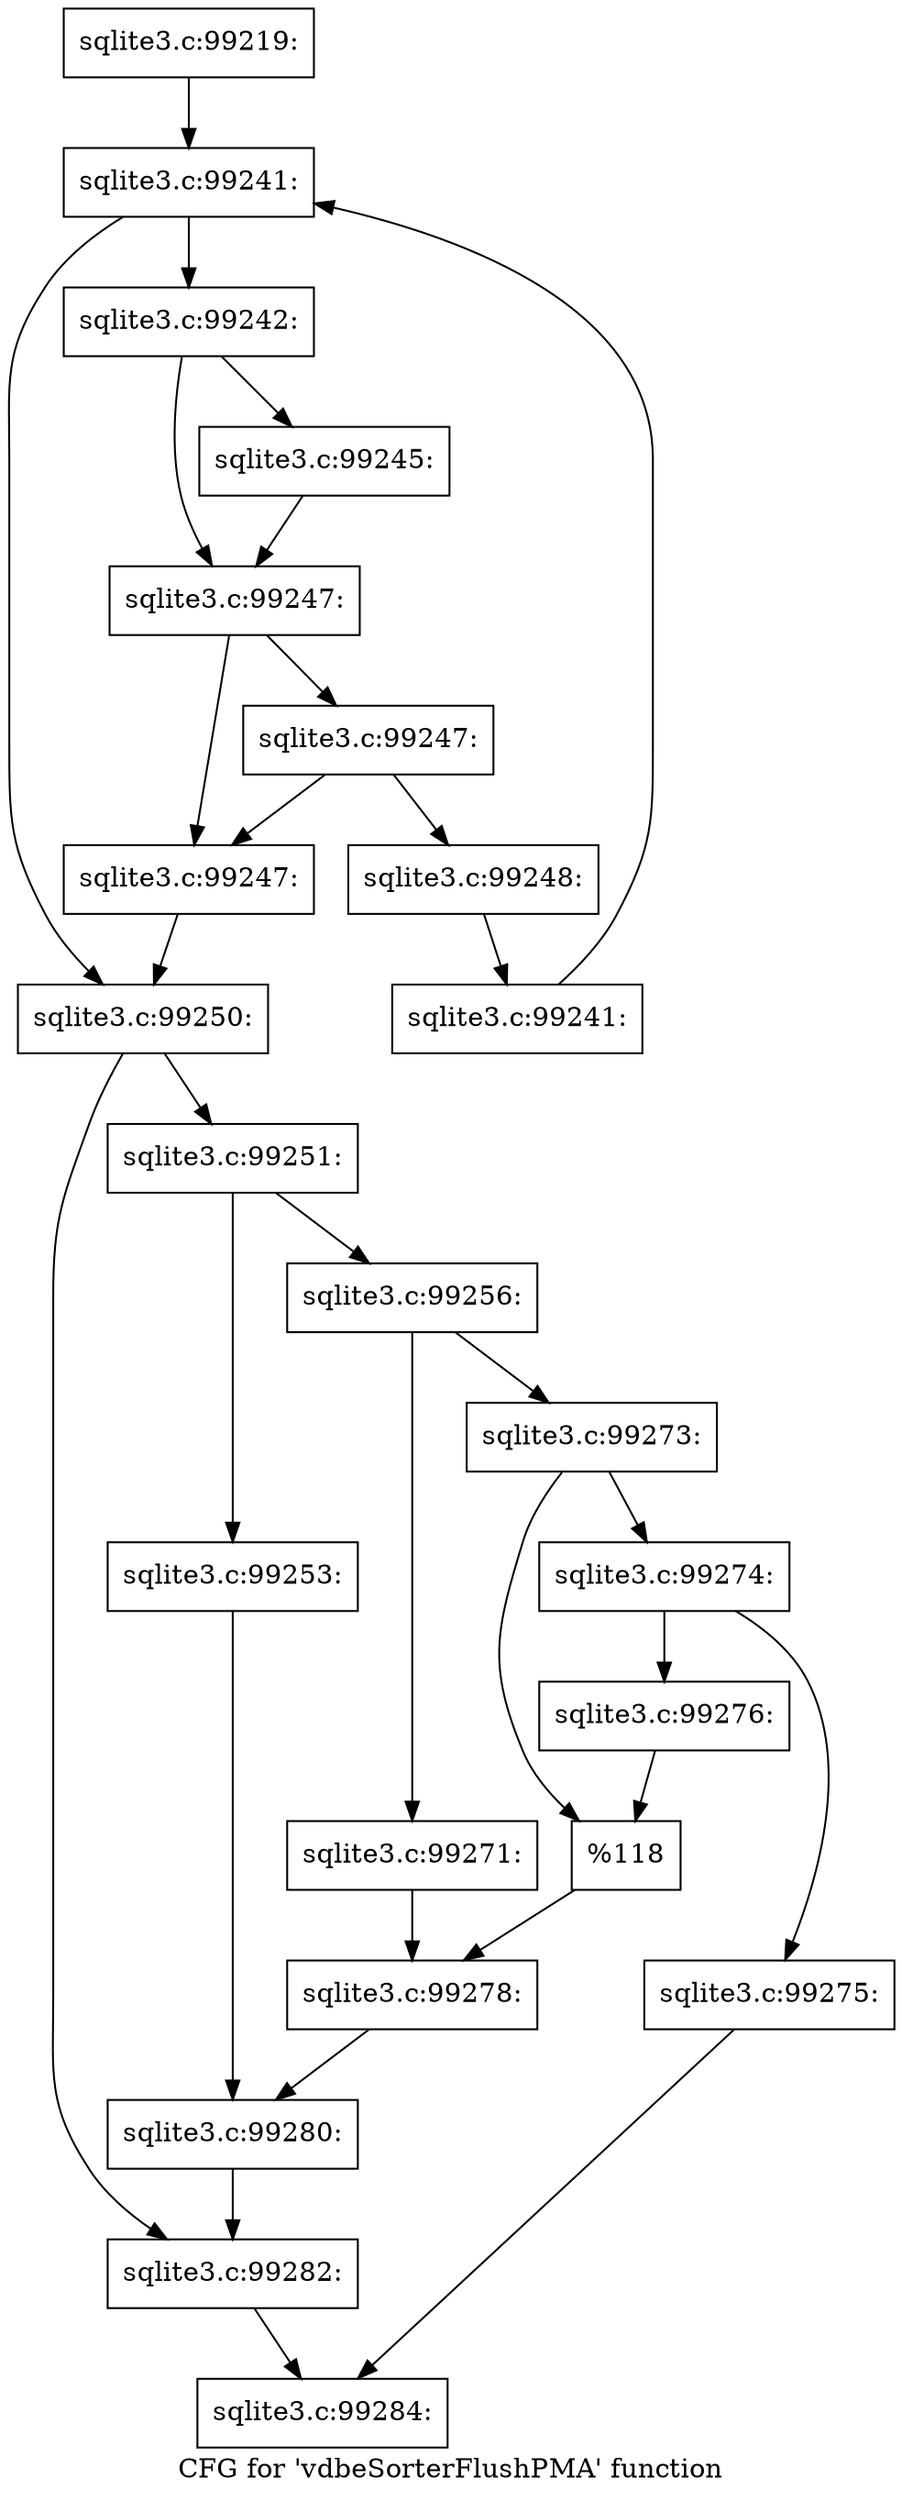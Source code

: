 digraph "CFG for 'vdbeSorterFlushPMA' function" {
	label="CFG for 'vdbeSorterFlushPMA' function";

	Node0x55c0f777b500 [shape=record,label="{sqlite3.c:99219:}"];
	Node0x55c0f777b500 -> Node0x55c0f77a4730;
	Node0x55c0f77a4730 [shape=record,label="{sqlite3.c:99241:}"];
	Node0x55c0f77a4730 -> Node0x55c0f77a4950;
	Node0x55c0f77a4730 -> Node0x55c0f77a4580;
	Node0x55c0f77a4950 [shape=record,label="{sqlite3.c:99242:}"];
	Node0x55c0f77a4950 -> Node0x55c0f77a5bb0;
	Node0x55c0f77a4950 -> Node0x55c0f77a5c00;
	Node0x55c0f77a5bb0 [shape=record,label="{sqlite3.c:99245:}"];
	Node0x55c0f77a5bb0 -> Node0x55c0f77a5c00;
	Node0x55c0f77a5c00 [shape=record,label="{sqlite3.c:99247:}"];
	Node0x55c0f77a5c00 -> Node0x55c0f77a6400;
	Node0x55c0f77a5c00 -> Node0x55c0f77a64a0;
	Node0x55c0f77a64a0 [shape=record,label="{sqlite3.c:99247:}"];
	Node0x55c0f77a64a0 -> Node0x55c0f77a6400;
	Node0x55c0f77a64a0 -> Node0x55c0f77a6450;
	Node0x55c0f77a6400 [shape=record,label="{sqlite3.c:99247:}"];
	Node0x55c0f77a6400 -> Node0x55c0f77a4580;
	Node0x55c0f77a6450 [shape=record,label="{sqlite3.c:99248:}"];
	Node0x55c0f77a6450 -> Node0x55c0f77a48c0;
	Node0x55c0f77a48c0 [shape=record,label="{sqlite3.c:99241:}"];
	Node0x55c0f77a48c0 -> Node0x55c0f77a4730;
	Node0x55c0f77a4580 [shape=record,label="{sqlite3.c:99250:}"];
	Node0x55c0f77a4580 -> Node0x55c0f77a7090;
	Node0x55c0f77a4580 -> Node0x55c0f77a70e0;
	Node0x55c0f77a7090 [shape=record,label="{sqlite3.c:99251:}"];
	Node0x55c0f77a7090 -> Node0x55c0f77a7480;
	Node0x55c0f77a7090 -> Node0x55c0f77a7520;
	Node0x55c0f77a7480 [shape=record,label="{sqlite3.c:99253:}"];
	Node0x55c0f77a7480 -> Node0x55c0f77a74d0;
	Node0x55c0f77a7520 [shape=record,label="{sqlite3.c:99256:}"];
	Node0x55c0f77a7520 -> Node0x55c0f77aa2a0;
	Node0x55c0f77a7520 -> Node0x55c0f77aa340;
	Node0x55c0f77aa2a0 [shape=record,label="{sqlite3.c:99271:}"];
	Node0x55c0f77aa2a0 -> Node0x55c0f77aa2f0;
	Node0x55c0f77aa340 [shape=record,label="{sqlite3.c:99273:}"];
	Node0x55c0f77aa340 -> Node0x55c0f77aaef0;
	Node0x55c0f77aa340 -> Node0x55c0f77aaf40;
	Node0x55c0f77aaef0 [shape=record,label="{sqlite3.c:99274:}"];
	Node0x55c0f77aaef0 -> Node0x55c0f77abba0;
	Node0x55c0f77aaef0 -> Node0x55c0f77abb50;
	Node0x55c0f77abb50 [shape=record,label="{sqlite3.c:99275:}"];
	Node0x55c0f77abb50 -> Node0x55c0f7792e40;
	Node0x55c0f77abba0 [shape=record,label="{sqlite3.c:99276:}"];
	Node0x55c0f77abba0 -> Node0x55c0f77aaf40;
	Node0x55c0f77aaf40 [shape=record,label="{%118}"];
	Node0x55c0f77aaf40 -> Node0x55c0f77aa2f0;
	Node0x55c0f77aa2f0 [shape=record,label="{sqlite3.c:99278:}"];
	Node0x55c0f77aa2f0 -> Node0x55c0f77a74d0;
	Node0x55c0f77a74d0 [shape=record,label="{sqlite3.c:99280:}"];
	Node0x55c0f77a74d0 -> Node0x55c0f77a70e0;
	Node0x55c0f77a70e0 [shape=record,label="{sqlite3.c:99282:}"];
	Node0x55c0f77a70e0 -> Node0x55c0f7792e40;
	Node0x55c0f7792e40 [shape=record,label="{sqlite3.c:99284:}"];
}
